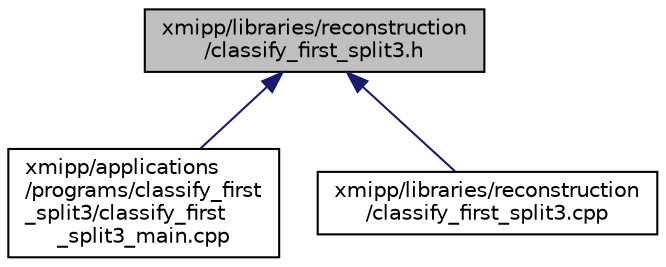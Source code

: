 digraph "xmipp/libraries/reconstruction/classify_first_split3.h"
{
  edge [fontname="Helvetica",fontsize="10",labelfontname="Helvetica",labelfontsize="10"];
  node [fontname="Helvetica",fontsize="10",shape=record];
  Node84 [label="xmipp/libraries/reconstruction\l/classify_first_split3.h",height=0.2,width=0.4,color="black", fillcolor="grey75", style="filled", fontcolor="black"];
  Node84 -> Node85 [dir="back",color="midnightblue",fontsize="10",style="solid",fontname="Helvetica"];
  Node85 [label="xmipp/applications\l/programs/classify_first\l_split3/classify_first\l_split3_main.cpp",height=0.2,width=0.4,color="black", fillcolor="white", style="filled",URL="$classify__first__split3__main_8cpp.html"];
  Node84 -> Node86 [dir="back",color="midnightblue",fontsize="10",style="solid",fontname="Helvetica"];
  Node86 [label="xmipp/libraries/reconstruction\l/classify_first_split3.cpp",height=0.2,width=0.4,color="black", fillcolor="white", style="filled",URL="$classify__first__split3_8cpp.html"];
}
